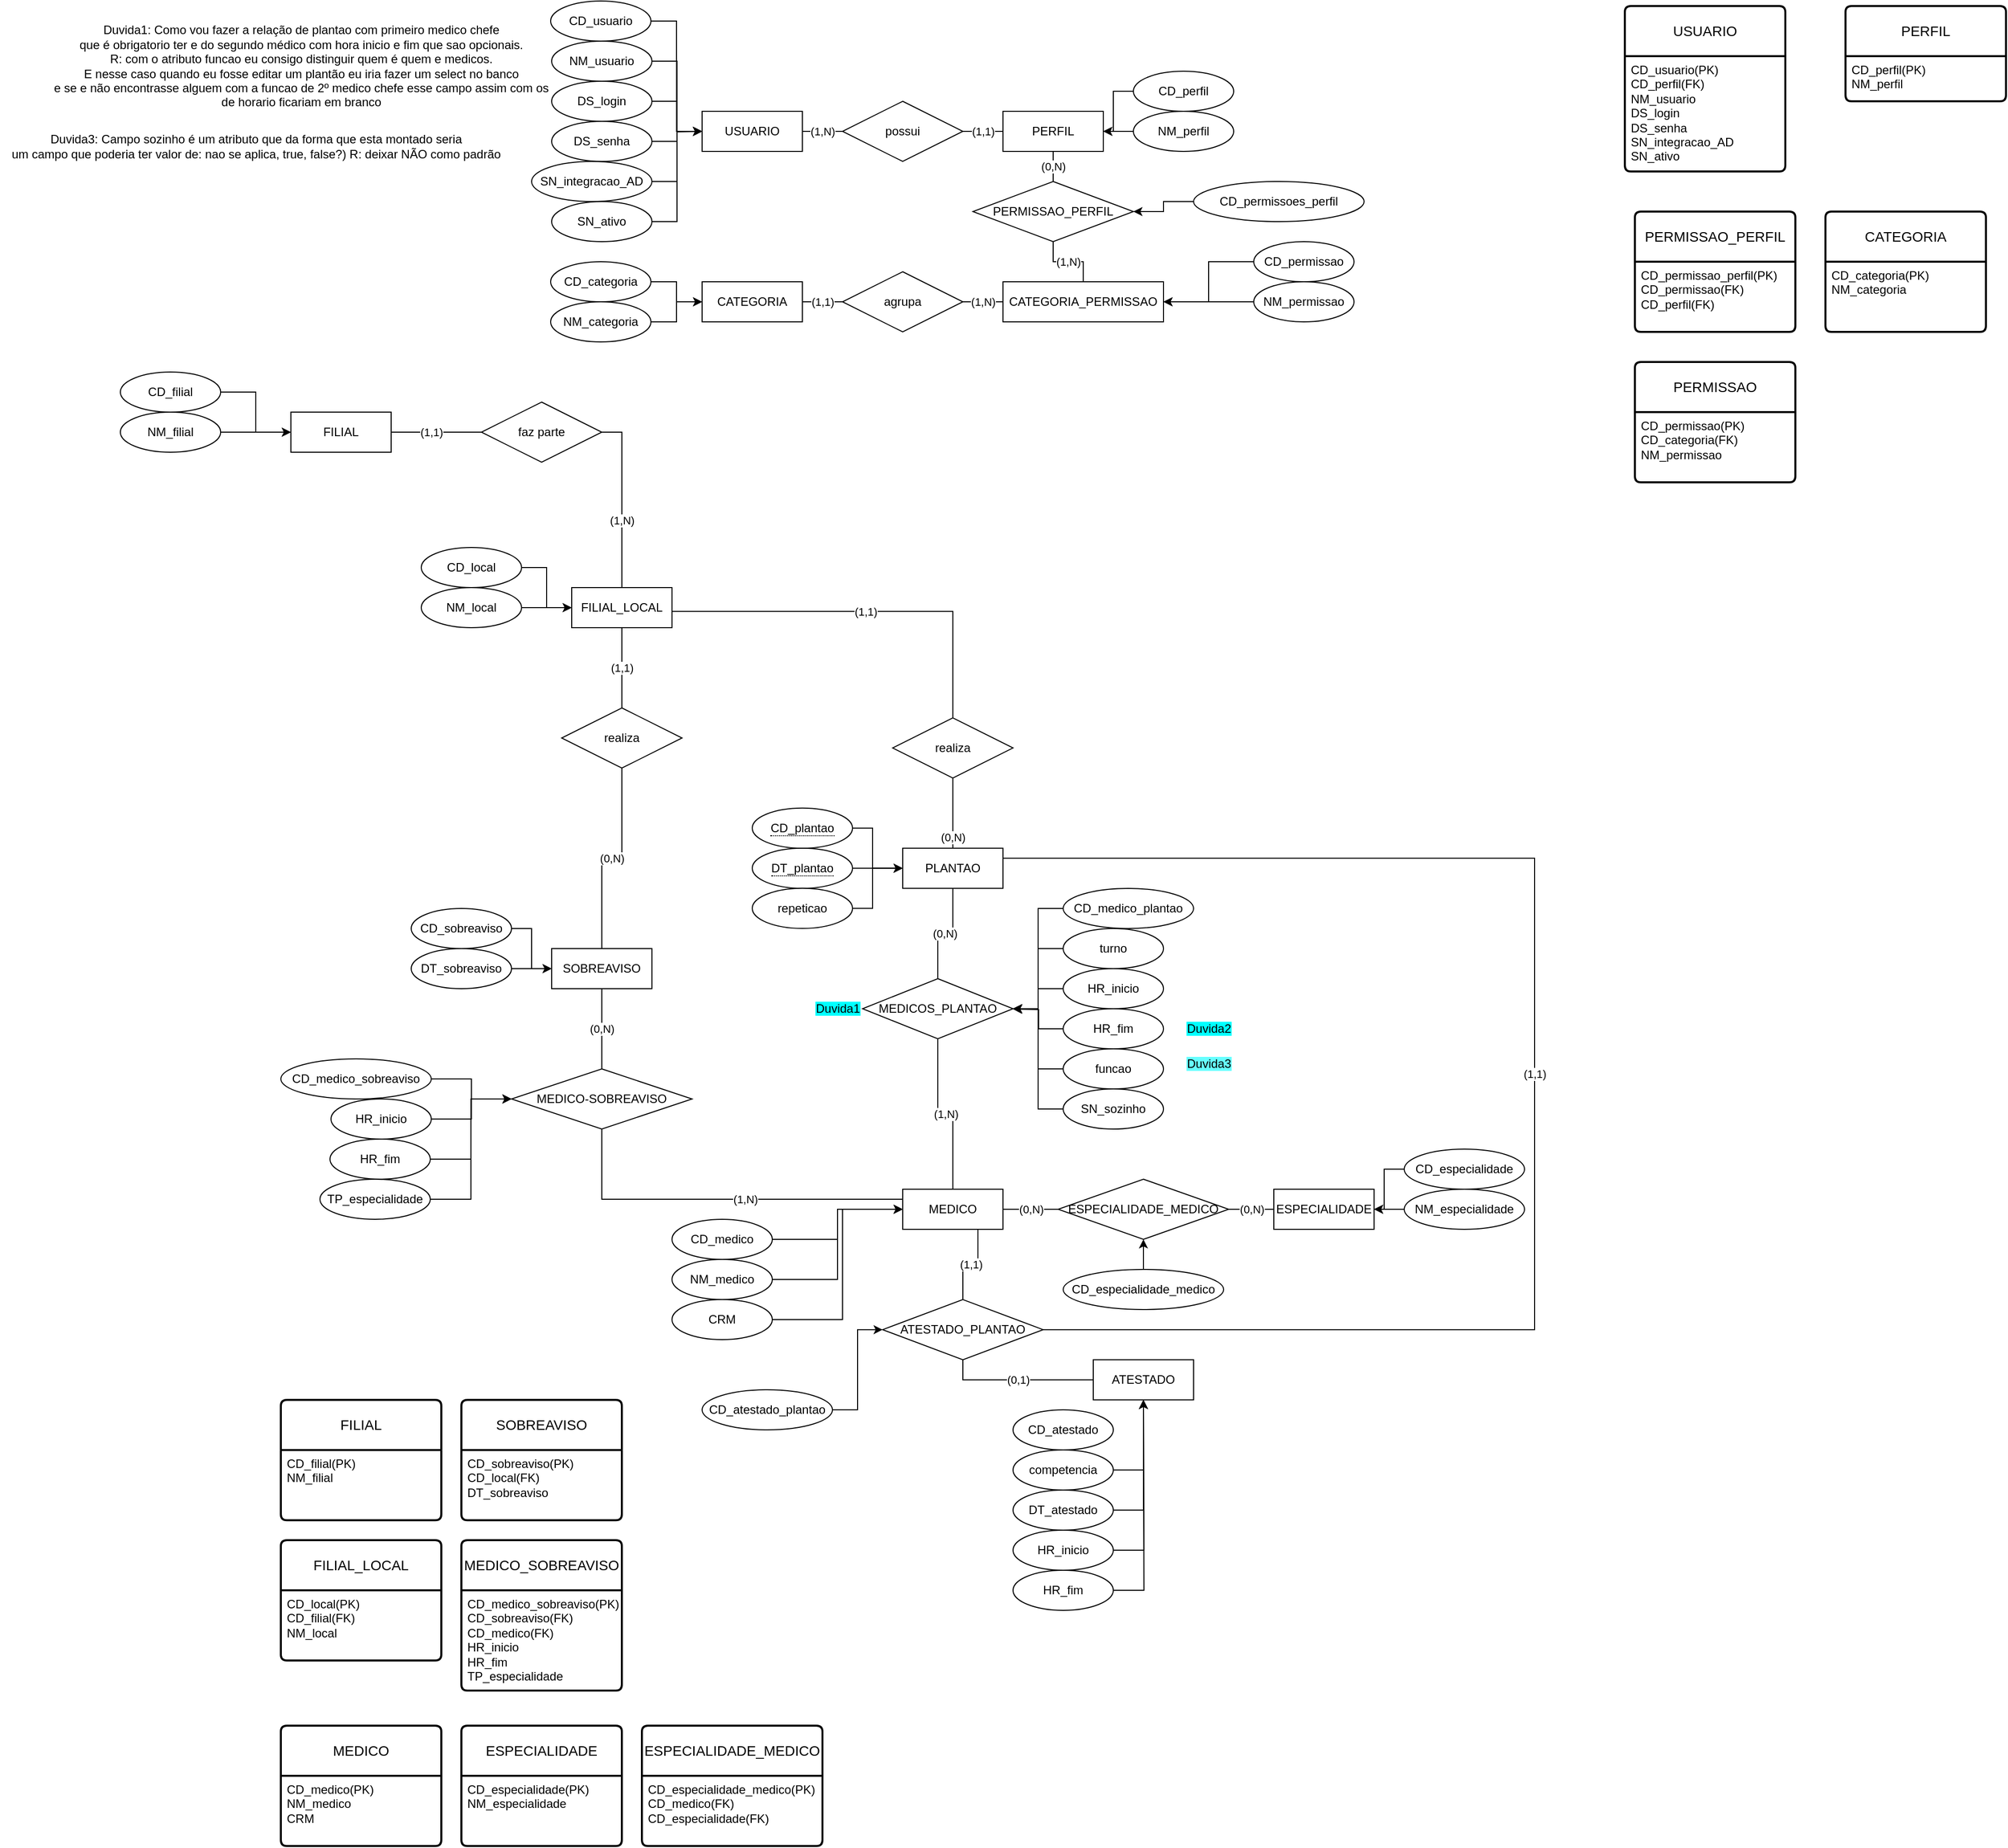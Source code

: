 <mxfile version="21.0.2" type="github">
  <diagram name="Página-1" id="34c1tFqvSpJC6opD18yf">
    <mxGraphModel dx="2261" dy="707" grid="1" gridSize="10" guides="1" tooltips="1" connect="1" arrows="1" fold="1" page="1" pageScale="1" pageWidth="827" pageHeight="1169" math="0" shadow="0">
      <root>
        <mxCell id="0" />
        <mxCell id="1" parent="0" />
        <mxCell id="nKR082mUFp1Buz5sR-zI-10" value="(1,N)" style="edgeStyle=orthogonalEdgeStyle;rounded=0;orthogonalLoop=1;jettySize=auto;html=1;exitX=1;exitY=0.5;exitDx=0;exitDy=0;endArrow=none;endFill=0;" edge="1" parent="1" source="nKR082mUFp1Buz5sR-zI-3" target="nKR082mUFp1Buz5sR-zI-8">
          <mxGeometry relative="1" as="geometry">
            <mxPoint as="offset" />
          </mxGeometry>
        </mxCell>
        <mxCell id="nKR082mUFp1Buz5sR-zI-3" value="USUARIO" style="whiteSpace=wrap;html=1;align=center;" vertex="1" parent="1">
          <mxGeometry x="-110" y="120" width="100" height="40" as="geometry" />
        </mxCell>
        <mxCell id="nKR082mUFp1Buz5sR-zI-46" style="edgeStyle=orthogonalEdgeStyle;rounded=0;orthogonalLoop=1;jettySize=auto;html=1;exitX=1;exitY=0.5;exitDx=0;exitDy=0;entryX=0;entryY=0.5;entryDx=0;entryDy=0;" edge="1" parent="1" source="nKR082mUFp1Buz5sR-zI-4" target="nKR082mUFp1Buz5sR-zI-3">
          <mxGeometry relative="1" as="geometry" />
        </mxCell>
        <mxCell id="nKR082mUFp1Buz5sR-zI-4" value="NM_usuario" style="ellipse;whiteSpace=wrap;html=1;align=center;" vertex="1" parent="1">
          <mxGeometry x="-260" y="50" width="100" height="40" as="geometry" />
        </mxCell>
        <mxCell id="nKR082mUFp1Buz5sR-zI-45" style="edgeStyle=orthogonalEdgeStyle;rounded=0;orthogonalLoop=1;jettySize=auto;html=1;exitX=1;exitY=0.5;exitDx=0;exitDy=0;entryX=0;entryY=0.5;entryDx=0;entryDy=0;" edge="1" parent="1" source="nKR082mUFp1Buz5sR-zI-5" target="nKR082mUFp1Buz5sR-zI-3">
          <mxGeometry relative="1" as="geometry" />
        </mxCell>
        <mxCell id="nKR082mUFp1Buz5sR-zI-5" value="DS_login" style="ellipse;whiteSpace=wrap;html=1;align=center;" vertex="1" parent="1">
          <mxGeometry x="-260" y="90" width="100" height="40" as="geometry" />
        </mxCell>
        <mxCell id="nKR082mUFp1Buz5sR-zI-44" style="edgeStyle=orthogonalEdgeStyle;rounded=0;orthogonalLoop=1;jettySize=auto;html=1;exitX=1;exitY=0.5;exitDx=0;exitDy=0;" edge="1" parent="1" source="nKR082mUFp1Buz5sR-zI-6">
          <mxGeometry relative="1" as="geometry">
            <mxPoint x="-110" y="140" as="targetPoint" />
          </mxGeometry>
        </mxCell>
        <mxCell id="nKR082mUFp1Buz5sR-zI-6" value="DS_senha" style="ellipse;whiteSpace=wrap;html=1;align=center;" vertex="1" parent="1">
          <mxGeometry x="-260" y="130" width="100" height="40" as="geometry" />
        </mxCell>
        <mxCell id="nKR082mUFp1Buz5sR-zI-11" value="(1,1)" style="edgeStyle=orthogonalEdgeStyle;rounded=0;orthogonalLoop=1;jettySize=auto;html=1;exitX=1;exitY=0.5;exitDx=0;exitDy=0;entryX=0;entryY=0.5;entryDx=0;entryDy=0;endArrow=none;endFill=0;" edge="1" parent="1" source="nKR082mUFp1Buz5sR-zI-8" target="nKR082mUFp1Buz5sR-zI-9">
          <mxGeometry relative="1" as="geometry" />
        </mxCell>
        <mxCell id="nKR082mUFp1Buz5sR-zI-8" value="possui" style="shape=rhombus;perimeter=rhombusPerimeter;whiteSpace=wrap;html=1;align=center;" vertex="1" parent="1">
          <mxGeometry x="30" y="110" width="120" height="60" as="geometry" />
        </mxCell>
        <mxCell id="nKR082mUFp1Buz5sR-zI-17" value="(0,N)" style="edgeStyle=orthogonalEdgeStyle;rounded=0;orthogonalLoop=1;jettySize=auto;html=1;exitX=0.5;exitY=1;exitDx=0;exitDy=0;endArrow=none;endFill=0;" edge="1" parent="1" source="nKR082mUFp1Buz5sR-zI-9" target="nKR082mUFp1Buz5sR-zI-14">
          <mxGeometry relative="1" as="geometry" />
        </mxCell>
        <mxCell id="nKR082mUFp1Buz5sR-zI-9" value="PERFIL" style="whiteSpace=wrap;html=1;align=center;" vertex="1" parent="1">
          <mxGeometry x="190" y="120" width="100" height="40" as="geometry" />
        </mxCell>
        <mxCell id="nKR082mUFp1Buz5sR-zI-27" value="(1,1)" style="edgeStyle=orthogonalEdgeStyle;rounded=0;orthogonalLoop=1;jettySize=auto;html=1;exitX=1;exitY=0.5;exitDx=0;exitDy=0;entryX=0;entryY=0.5;entryDx=0;entryDy=0;endArrow=none;endFill=0;" edge="1" parent="1" source="nKR082mUFp1Buz5sR-zI-12" target="nKR082mUFp1Buz5sR-zI-15">
          <mxGeometry relative="1" as="geometry" />
        </mxCell>
        <mxCell id="nKR082mUFp1Buz5sR-zI-12" value="CATEGORIA" style="whiteSpace=wrap;html=1;align=center;" vertex="1" parent="1">
          <mxGeometry x="-110" y="290" width="100" height="40" as="geometry" />
        </mxCell>
        <mxCell id="nKR082mUFp1Buz5sR-zI-13" value="CATEGORIA_PERMISSAO" style="whiteSpace=wrap;html=1;align=center;" vertex="1" parent="1">
          <mxGeometry x="190" y="290" width="160" height="40" as="geometry" />
        </mxCell>
        <mxCell id="nKR082mUFp1Buz5sR-zI-24" value="(1,N)" style="edgeStyle=orthogonalEdgeStyle;rounded=0;orthogonalLoop=1;jettySize=auto;html=1;exitX=0.5;exitY=1;exitDx=0;exitDy=0;endArrow=none;endFill=0;" edge="1" parent="1" source="nKR082mUFp1Buz5sR-zI-14" target="nKR082mUFp1Buz5sR-zI-13">
          <mxGeometry relative="1" as="geometry" />
        </mxCell>
        <mxCell id="nKR082mUFp1Buz5sR-zI-14" value="PERMISSAO_PERFIL" style="shape=rhombus;perimeter=rhombusPerimeter;whiteSpace=wrap;html=1;align=center;" vertex="1" parent="1">
          <mxGeometry x="160" y="190" width="160" height="60" as="geometry" />
        </mxCell>
        <mxCell id="nKR082mUFp1Buz5sR-zI-26" value="(1,N)" style="edgeStyle=orthogonalEdgeStyle;rounded=0;orthogonalLoop=1;jettySize=auto;html=1;exitX=1;exitY=0.5;exitDx=0;exitDy=0;endArrow=none;endFill=0;" edge="1" parent="1" source="nKR082mUFp1Buz5sR-zI-15" target="nKR082mUFp1Buz5sR-zI-13">
          <mxGeometry relative="1" as="geometry">
            <mxPoint as="offset" />
          </mxGeometry>
        </mxCell>
        <mxCell id="nKR082mUFp1Buz5sR-zI-15" value="agrupa" style="shape=rhombus;perimeter=rhombusPerimeter;whiteSpace=wrap;html=1;align=center;" vertex="1" parent="1">
          <mxGeometry x="30" y="280" width="120" height="60" as="geometry" />
        </mxCell>
        <mxCell id="nKR082mUFp1Buz5sR-zI-47" style="edgeStyle=orthogonalEdgeStyle;rounded=0;orthogonalLoop=1;jettySize=auto;html=1;exitX=0;exitY=0.5;exitDx=0;exitDy=0;entryX=1;entryY=0.5;entryDx=0;entryDy=0;" edge="1" parent="1" source="nKR082mUFp1Buz5sR-zI-21" target="nKR082mUFp1Buz5sR-zI-9">
          <mxGeometry relative="1" as="geometry" />
        </mxCell>
        <mxCell id="nKR082mUFp1Buz5sR-zI-21" value="NM_perfil" style="ellipse;whiteSpace=wrap;html=1;align=center;" vertex="1" parent="1">
          <mxGeometry x="320" y="120" width="100" height="40" as="geometry" />
        </mxCell>
        <mxCell id="nKR082mUFp1Buz5sR-zI-52" style="edgeStyle=orthogonalEdgeStyle;rounded=0;orthogonalLoop=1;jettySize=auto;html=1;exitX=0;exitY=0.5;exitDx=0;exitDy=0;entryX=1;entryY=0.5;entryDx=0;entryDy=0;" edge="1" parent="1" source="nKR082mUFp1Buz5sR-zI-22" target="nKR082mUFp1Buz5sR-zI-13">
          <mxGeometry relative="1" as="geometry" />
        </mxCell>
        <mxCell id="nKR082mUFp1Buz5sR-zI-22" value="NM_permissao" style="ellipse;whiteSpace=wrap;html=1;align=center;" vertex="1" parent="1">
          <mxGeometry x="440" y="290" width="100" height="40" as="geometry" />
        </mxCell>
        <mxCell id="nKR082mUFp1Buz5sR-zI-54" style="edgeStyle=orthogonalEdgeStyle;rounded=0;orthogonalLoop=1;jettySize=auto;html=1;exitX=1;exitY=0.5;exitDx=0;exitDy=0;entryX=0;entryY=0.5;entryDx=0;entryDy=0;" edge="1" parent="1" source="nKR082mUFp1Buz5sR-zI-28" target="nKR082mUFp1Buz5sR-zI-12">
          <mxGeometry relative="1" as="geometry" />
        </mxCell>
        <mxCell id="nKR082mUFp1Buz5sR-zI-28" value="NM_categoria" style="ellipse;whiteSpace=wrap;html=1;align=center;" vertex="1" parent="1">
          <mxGeometry x="-261" y="310" width="100" height="40" as="geometry" />
        </mxCell>
        <mxCell id="nKR082mUFp1Buz5sR-zI-43" style="edgeStyle=orthogonalEdgeStyle;rounded=0;orthogonalLoop=1;jettySize=auto;html=1;exitX=1;exitY=0.5;exitDx=0;exitDy=0;entryX=0;entryY=0.5;entryDx=0;entryDy=0;" edge="1" parent="1" source="nKR082mUFp1Buz5sR-zI-29" target="nKR082mUFp1Buz5sR-zI-3">
          <mxGeometry relative="1" as="geometry" />
        </mxCell>
        <mxCell id="nKR082mUFp1Buz5sR-zI-29" value="SN_integracao_AD" style="ellipse;whiteSpace=wrap;html=1;align=center;" vertex="1" parent="1">
          <mxGeometry x="-280" y="170" width="120" height="40" as="geometry" />
        </mxCell>
        <mxCell id="nKR082mUFp1Buz5sR-zI-35" value="(1,N)" style="edgeStyle=orthogonalEdgeStyle;rounded=0;orthogonalLoop=1;jettySize=auto;html=1;exitX=0.5;exitY=1;exitDx=0;exitDy=0;entryX=1;entryY=0.5;entryDx=0;entryDy=0;endArrow=none;endFill=0;" edge="1" parent="1" source="nKR082mUFp1Buz5sR-zI-30" target="nKR082mUFp1Buz5sR-zI-32">
          <mxGeometry relative="1" as="geometry">
            <Array as="points">
              <mxPoint x="-190" y="440" />
            </Array>
          </mxGeometry>
        </mxCell>
        <mxCell id="nKR082mUFp1Buz5sR-zI-120" value="(1,1)" style="edgeStyle=orthogonalEdgeStyle;rounded=0;orthogonalLoop=1;jettySize=auto;html=1;exitX=0.5;exitY=1;exitDx=0;exitDy=0;entryX=0.5;entryY=0;entryDx=0;entryDy=0;endArrow=none;endFill=0;" edge="1" parent="1" source="nKR082mUFp1Buz5sR-zI-30" target="nKR082mUFp1Buz5sR-zI-119">
          <mxGeometry relative="1" as="geometry" />
        </mxCell>
        <mxCell id="nKR082mUFp1Buz5sR-zI-30" value="FILIAL_LOCAL" style="whiteSpace=wrap;html=1;align=center;" vertex="1" parent="1">
          <mxGeometry x="-240" y="595" width="100" height="40" as="geometry" />
        </mxCell>
        <mxCell id="nKR082mUFp1Buz5sR-zI-53" style="edgeStyle=orthogonalEdgeStyle;rounded=0;orthogonalLoop=1;jettySize=auto;html=1;exitX=1;exitY=0.5;exitDx=0;exitDy=0;" edge="1" parent="1" source="nKR082mUFp1Buz5sR-zI-31" target="nKR082mUFp1Buz5sR-zI-30">
          <mxGeometry relative="1" as="geometry" />
        </mxCell>
        <mxCell id="nKR082mUFp1Buz5sR-zI-31" value="NM_local" style="ellipse;whiteSpace=wrap;html=1;align=center;" vertex="1" parent="1">
          <mxGeometry x="-390" y="595" width="100" height="40" as="geometry" />
        </mxCell>
        <mxCell id="nKR082mUFp1Buz5sR-zI-36" value="(1,1)" style="edgeStyle=orthogonalEdgeStyle;rounded=0;orthogonalLoop=1;jettySize=auto;html=1;exitX=0;exitY=0.5;exitDx=0;exitDy=0;entryX=1;entryY=0.75;entryDx=0;entryDy=0;endArrow=none;endFill=0;" edge="1" parent="1" source="nKR082mUFp1Buz5sR-zI-32" target="nKR082mUFp1Buz5sR-zI-33">
          <mxGeometry relative="1" as="geometry">
            <Array as="points">
              <mxPoint x="-420" y="440" />
            </Array>
          </mxGeometry>
        </mxCell>
        <mxCell id="nKR082mUFp1Buz5sR-zI-32" value="faz parte" style="shape=rhombus;perimeter=rhombusPerimeter;whiteSpace=wrap;html=1;align=center;" vertex="1" parent="1">
          <mxGeometry x="-330" y="410" width="120" height="60" as="geometry" />
        </mxCell>
        <mxCell id="nKR082mUFp1Buz5sR-zI-33" value="FILIAL" style="whiteSpace=wrap;html=1;align=center;" vertex="1" parent="1">
          <mxGeometry x="-520" y="420" width="100" height="40" as="geometry" />
        </mxCell>
        <mxCell id="nKR082mUFp1Buz5sR-zI-51" style="edgeStyle=orthogonalEdgeStyle;rounded=0;orthogonalLoop=1;jettySize=auto;html=1;exitX=1;exitY=0.5;exitDx=0;exitDy=0;" edge="1" parent="1" source="nKR082mUFp1Buz5sR-zI-34">
          <mxGeometry relative="1" as="geometry">
            <mxPoint x="-520" y="440" as="targetPoint" />
            <Array as="points" />
          </mxGeometry>
        </mxCell>
        <mxCell id="nKR082mUFp1Buz5sR-zI-34" value="NM_filial" style="ellipse;whiteSpace=wrap;html=1;align=center;" vertex="1" parent="1">
          <mxGeometry x="-690" y="420" width="100" height="40" as="geometry" />
        </mxCell>
        <mxCell id="nKR082mUFp1Buz5sR-zI-60" value="(0,N)" style="edgeStyle=orthogonalEdgeStyle;rounded=0;orthogonalLoop=1;jettySize=auto;html=1;exitX=1;exitY=0.5;exitDx=0;exitDy=0;entryX=0;entryY=0.5;entryDx=0;entryDy=0;endArrow=none;endFill=0;" edge="1" parent="1" source="nKR082mUFp1Buz5sR-zI-55" target="nKR082mUFp1Buz5sR-zI-58">
          <mxGeometry relative="1" as="geometry" />
        </mxCell>
        <mxCell id="nKR082mUFp1Buz5sR-zI-98" value="(1,N)" style="edgeStyle=orthogonalEdgeStyle;rounded=0;orthogonalLoop=1;jettySize=auto;html=1;exitX=0.5;exitY=0;exitDx=0;exitDy=0;entryX=0.5;entryY=1;entryDx=0;entryDy=0;endArrow=none;endFill=0;" edge="1" parent="1" source="nKR082mUFp1Buz5sR-zI-55" target="nKR082mUFp1Buz5sR-zI-96">
          <mxGeometry relative="1" as="geometry" />
        </mxCell>
        <mxCell id="nKR082mUFp1Buz5sR-zI-129" value="(1,N)" style="edgeStyle=orthogonalEdgeStyle;rounded=0;orthogonalLoop=1;jettySize=auto;html=1;exitX=0.25;exitY=1;exitDx=0;exitDy=0;entryX=0.5;entryY=1;entryDx=0;entryDy=0;endArrow=none;endFill=0;" edge="1" parent="1" source="nKR082mUFp1Buz5sR-zI-55" target="nKR082mUFp1Buz5sR-zI-128">
          <mxGeometry relative="1" as="geometry">
            <Array as="points">
              <mxPoint x="115" y="1205" />
              <mxPoint x="-210" y="1205" />
            </Array>
          </mxGeometry>
        </mxCell>
        <mxCell id="nKR082mUFp1Buz5sR-zI-156" value="(1,1)" style="edgeStyle=orthogonalEdgeStyle;rounded=0;orthogonalLoop=1;jettySize=auto;html=1;entryX=0.5;entryY=0;entryDx=0;entryDy=0;exitX=0.75;exitY=1;exitDx=0;exitDy=0;endArrow=none;endFill=0;" edge="1" parent="1" source="nKR082mUFp1Buz5sR-zI-55" target="nKR082mUFp1Buz5sR-zI-155">
          <mxGeometry relative="1" as="geometry">
            <mxPoint x="180" y="1235.09" as="sourcePoint" />
          </mxGeometry>
        </mxCell>
        <mxCell id="nKR082mUFp1Buz5sR-zI-55" value="MEDICO" style="whiteSpace=wrap;html=1;align=center;" vertex="1" parent="1">
          <mxGeometry x="90" y="1195" width="100" height="40" as="geometry" />
        </mxCell>
        <mxCell id="nKR082mUFp1Buz5sR-zI-62" style="edgeStyle=orthogonalEdgeStyle;rounded=0;orthogonalLoop=1;jettySize=auto;html=1;exitX=1;exitY=0.5;exitDx=0;exitDy=0;entryX=0;entryY=0.5;entryDx=0;entryDy=0;" edge="1" parent="1" source="nKR082mUFp1Buz5sR-zI-56" target="nKR082mUFp1Buz5sR-zI-55">
          <mxGeometry relative="1" as="geometry" />
        </mxCell>
        <mxCell id="nKR082mUFp1Buz5sR-zI-56" value="NM_medico" style="ellipse;whiteSpace=wrap;html=1;align=center;" vertex="1" parent="1">
          <mxGeometry x="-140" y="1265" width="100" height="40" as="geometry" />
        </mxCell>
        <mxCell id="nKR082mUFp1Buz5sR-zI-63" style="edgeStyle=orthogonalEdgeStyle;rounded=0;orthogonalLoop=1;jettySize=auto;html=1;exitX=1;exitY=0.5;exitDx=0;exitDy=0;entryX=0;entryY=0.5;entryDx=0;entryDy=0;" edge="1" parent="1" source="nKR082mUFp1Buz5sR-zI-57" target="nKR082mUFp1Buz5sR-zI-55">
          <mxGeometry relative="1" as="geometry">
            <mxPoint x="70" y="1295" as="targetPoint" />
            <Array as="points">
              <mxPoint x="30" y="1325" />
              <mxPoint x="30" y="1215" />
            </Array>
          </mxGeometry>
        </mxCell>
        <mxCell id="nKR082mUFp1Buz5sR-zI-57" value="CRM" style="ellipse;whiteSpace=wrap;html=1;align=center;" vertex="1" parent="1">
          <mxGeometry x="-140" y="1305" width="100" height="40" as="geometry" />
        </mxCell>
        <mxCell id="nKR082mUFp1Buz5sR-zI-58" value="ESPECIALIDADE_MEDICO" style="shape=rhombus;perimeter=rhombusPerimeter;whiteSpace=wrap;html=1;align=center;" vertex="1" parent="1">
          <mxGeometry x="245" y="1185" width="170" height="60" as="geometry" />
        </mxCell>
        <mxCell id="nKR082mUFp1Buz5sR-zI-61" value="(0,N)" style="edgeStyle=orthogonalEdgeStyle;rounded=0;orthogonalLoop=1;jettySize=auto;html=1;exitX=0;exitY=0.5;exitDx=0;exitDy=0;entryX=1;entryY=0.5;entryDx=0;entryDy=0;endArrow=none;endFill=0;" edge="1" parent="1" source="nKR082mUFp1Buz5sR-zI-59" target="nKR082mUFp1Buz5sR-zI-58">
          <mxGeometry relative="1" as="geometry" />
        </mxCell>
        <mxCell id="nKR082mUFp1Buz5sR-zI-59" value="ESPECIALIDADE" style="whiteSpace=wrap;html=1;align=center;" vertex="1" parent="1">
          <mxGeometry x="460" y="1195" width="100" height="40" as="geometry" />
        </mxCell>
        <mxCell id="nKR082mUFp1Buz5sR-zI-65" style="edgeStyle=orthogonalEdgeStyle;rounded=0;orthogonalLoop=1;jettySize=auto;html=1;exitX=0;exitY=0.5;exitDx=0;exitDy=0;entryX=1;entryY=0.5;entryDx=0;entryDy=0;" edge="1" parent="1" source="nKR082mUFp1Buz5sR-zI-64" target="nKR082mUFp1Buz5sR-zI-59">
          <mxGeometry relative="1" as="geometry" />
        </mxCell>
        <mxCell id="nKR082mUFp1Buz5sR-zI-64" value="NM_especialidade" style="ellipse;whiteSpace=wrap;html=1;align=center;" vertex="1" parent="1">
          <mxGeometry x="590" y="1195" width="120" height="40" as="geometry" />
        </mxCell>
        <mxCell id="nKR082mUFp1Buz5sR-zI-75" value="PLANTAO" style="whiteSpace=wrap;html=1;align=center;" vertex="1" parent="1">
          <mxGeometry x="90" y="854.91" width="100" height="40" as="geometry" />
        </mxCell>
        <mxCell id="nKR082mUFp1Buz5sR-zI-76" style="edgeStyle=orthogonalEdgeStyle;rounded=0;orthogonalLoop=1;jettySize=auto;html=1;exitX=1;exitY=0.5;exitDx=0;exitDy=0;entryX=0;entryY=0.5;entryDx=0;entryDy=0;" edge="1" source="nKR082mUFp1Buz5sR-zI-77" target="nKR082mUFp1Buz5sR-zI-75" parent="1">
          <mxGeometry relative="1" as="geometry" />
        </mxCell>
        <mxCell id="nKR082mUFp1Buz5sR-zI-77" value="&lt;span style=&quot;border-bottom: 1px dotted&quot;&gt;DT_plantao&lt;/span&gt;" style="ellipse;whiteSpace=wrap;html=1;align=center;" vertex="1" parent="1">
          <mxGeometry x="-60" y="854.91" width="100" height="40" as="geometry" />
        </mxCell>
        <mxCell id="nKR082mUFp1Buz5sR-zI-78" style="edgeStyle=orthogonalEdgeStyle;rounded=0;orthogonalLoop=1;jettySize=auto;html=1;exitX=1;exitY=0.5;exitDx=0;exitDy=0;" edge="1" source="nKR082mUFp1Buz5sR-zI-79" parent="1">
          <mxGeometry relative="1" as="geometry">
            <mxPoint x="90" y="874.91" as="targetPoint" />
            <Array as="points">
              <mxPoint x="60" y="915" />
              <mxPoint x="60" y="875" />
            </Array>
          </mxGeometry>
        </mxCell>
        <mxCell id="nKR082mUFp1Buz5sR-zI-79" value="repeticao" style="ellipse;whiteSpace=wrap;html=1;align=center;" vertex="1" parent="1">
          <mxGeometry x="-60" y="894.91" width="100" height="40" as="geometry" />
        </mxCell>
        <mxCell id="nKR082mUFp1Buz5sR-zI-85" value="(1,1)" style="edgeStyle=orthogonalEdgeStyle;rounded=0;orthogonalLoop=1;jettySize=auto;html=1;exitX=0.5;exitY=0;exitDx=0;exitDy=0;entryX=0.999;entryY=0.593;entryDx=0;entryDy=0;endArrow=none;endFill=0;entryPerimeter=0;" edge="1" parent="1" source="nKR082mUFp1Buz5sR-zI-83" target="nKR082mUFp1Buz5sR-zI-30">
          <mxGeometry relative="1" as="geometry">
            <Array as="points">
              <mxPoint x="140" y="619" />
            </Array>
          </mxGeometry>
        </mxCell>
        <mxCell id="nKR082mUFp1Buz5sR-zI-87" value="(0,N)" style="edgeStyle=orthogonalEdgeStyle;rounded=0;orthogonalLoop=1;jettySize=auto;html=1;endArrow=none;endFill=0;exitX=0.5;exitY=1;exitDx=0;exitDy=0;" edge="1" parent="1" source="nKR082mUFp1Buz5sR-zI-83" target="nKR082mUFp1Buz5sR-zI-75">
          <mxGeometry x="0.704" relative="1" as="geometry">
            <mxPoint x="140" y="785" as="sourcePoint" />
            <Array as="points">
              <mxPoint x="140" y="795" />
              <mxPoint x="140" y="795" />
            </Array>
            <mxPoint as="offset" />
          </mxGeometry>
        </mxCell>
        <mxCell id="nKR082mUFp1Buz5sR-zI-83" value="realiza" style="shape=rhombus;perimeter=rhombusPerimeter;whiteSpace=wrap;html=1;align=center;" vertex="1" parent="1">
          <mxGeometry x="80" y="724.91" width="120" height="60" as="geometry" />
        </mxCell>
        <mxCell id="nKR082mUFp1Buz5sR-zI-97" value="(0,N)" style="edgeStyle=orthogonalEdgeStyle;rounded=0;orthogonalLoop=1;jettySize=auto;html=1;exitX=0.5;exitY=0;exitDx=0;exitDy=0;entryX=0.5;entryY=1;entryDx=0;entryDy=0;endArrow=none;endFill=0;" edge="1" parent="1" source="nKR082mUFp1Buz5sR-zI-96" target="nKR082mUFp1Buz5sR-zI-75">
          <mxGeometry relative="1" as="geometry">
            <mxPoint x="140" y="955.0" as="targetPoint" />
            <Array as="points" />
          </mxGeometry>
        </mxCell>
        <mxCell id="nKR082mUFp1Buz5sR-zI-96" value="MEDICOS_PLANTAO" style="shape=rhombus;perimeter=rhombusPerimeter;whiteSpace=wrap;html=1;align=center;" vertex="1" parent="1">
          <mxGeometry x="50" y="985" width="150" height="60" as="geometry" />
        </mxCell>
        <mxCell id="nKR082mUFp1Buz5sR-zI-99" value="&lt;span style=&quot;background-color: rgb(0, 255, 255);&quot;&gt;Duvida1&lt;/span&gt;" style="text;html=1;align=center;verticalAlign=middle;resizable=0;points=[];autosize=1;strokeColor=none;fillColor=none;" vertex="1" parent="1">
          <mxGeometry x="-10" y="1000" width="70" height="30" as="geometry" />
        </mxCell>
        <mxCell id="nKR082mUFp1Buz5sR-zI-100" value="Duvida1: Como vou fazer a relação de plantao com primeiro medico chefe&lt;br&gt;que é obrigatorio ter e do segundo médico com hora inicio e fim que sao opcionais. &lt;br&gt;R: com o atributo funcao eu consigo distinguir quem é quem e medicos. &lt;br&gt;E nesse caso quando eu fosse editar um plantão eu iria fazer um select no banco &lt;br&gt;e se e não encontrasse alguem com a funcao de 2º medico chefe esse campo assim com os&lt;br&gt;de horario ficariam em branco" style="text;html=1;align=center;verticalAlign=middle;resizable=0;points=[];autosize=1;strokeColor=none;fillColor=none;" vertex="1" parent="1">
          <mxGeometry x="-770" y="25" width="520" height="100" as="geometry" />
        </mxCell>
        <mxCell id="nKR082mUFp1Buz5sR-zI-107" style="edgeStyle=orthogonalEdgeStyle;rounded=0;orthogonalLoop=1;jettySize=auto;html=1;exitX=0;exitY=0.5;exitDx=0;exitDy=0;" edge="1" parent="1" source="nKR082mUFp1Buz5sR-zI-101" target="nKR082mUFp1Buz5sR-zI-96">
          <mxGeometry relative="1" as="geometry" />
        </mxCell>
        <mxCell id="nKR082mUFp1Buz5sR-zI-101" value="HR_inicio" style="ellipse;whiteSpace=wrap;html=1;align=center;" vertex="1" parent="1">
          <mxGeometry x="250" y="975" width="100" height="40" as="geometry" />
        </mxCell>
        <mxCell id="nKR082mUFp1Buz5sR-zI-109" style="edgeStyle=orthogonalEdgeStyle;rounded=0;orthogonalLoop=1;jettySize=auto;html=1;exitX=0;exitY=0.5;exitDx=0;exitDy=0;" edge="1" parent="1" source="nKR082mUFp1Buz5sR-zI-102">
          <mxGeometry relative="1" as="geometry">
            <mxPoint x="200" y="1015.4" as="targetPoint" />
          </mxGeometry>
        </mxCell>
        <mxCell id="nKR082mUFp1Buz5sR-zI-102" value="HR_fim" style="ellipse;whiteSpace=wrap;html=1;align=center;" vertex="1" parent="1">
          <mxGeometry x="250" y="1015" width="100" height="40" as="geometry" />
        </mxCell>
        <mxCell id="nKR082mUFp1Buz5sR-zI-110" style="edgeStyle=orthogonalEdgeStyle;rounded=0;orthogonalLoop=1;jettySize=auto;html=1;exitX=0;exitY=0.5;exitDx=0;exitDy=0;entryX=1;entryY=0.5;entryDx=0;entryDy=0;" edge="1" parent="1" source="nKR082mUFp1Buz5sR-zI-103" target="nKR082mUFp1Buz5sR-zI-96">
          <mxGeometry relative="1" as="geometry" />
        </mxCell>
        <mxCell id="nKR082mUFp1Buz5sR-zI-103" value="funcao" style="ellipse;whiteSpace=wrap;html=1;align=center;" vertex="1" parent="1">
          <mxGeometry x="250" y="1055" width="100" height="40" as="geometry" />
        </mxCell>
        <mxCell id="nKR082mUFp1Buz5sR-zI-111" value="&lt;span style=&quot;background-color: rgb(0, 255, 255);&quot;&gt;Duvida2&lt;/span&gt;" style="text;html=1;align=center;verticalAlign=middle;resizable=0;points=[];autosize=1;strokeColor=none;fillColor=none;" vertex="1" parent="1">
          <mxGeometry x="360" y="1020" width="70" height="30" as="geometry" />
        </mxCell>
        <mxCell id="nKR082mUFp1Buz5sR-zI-114" style="edgeStyle=orthogonalEdgeStyle;rounded=0;orthogonalLoop=1;jettySize=auto;html=1;exitX=0;exitY=0.5;exitDx=0;exitDy=0;entryX=1;entryY=0.5;entryDx=0;entryDy=0;" edge="1" parent="1" source="nKR082mUFp1Buz5sR-zI-113" target="nKR082mUFp1Buz5sR-zI-96">
          <mxGeometry relative="1" as="geometry" />
        </mxCell>
        <mxCell id="nKR082mUFp1Buz5sR-zI-113" value="SN_sozinho" style="ellipse;whiteSpace=wrap;html=1;align=center;" vertex="1" parent="1">
          <mxGeometry x="250" y="1095" width="100" height="40" as="geometry" />
        </mxCell>
        <mxCell id="nKR082mUFp1Buz5sR-zI-115" value="&lt;span style=&quot;background-color: rgb(102, 255, 255);&quot;&gt;Duvida3&lt;/span&gt;" style="text;html=1;align=center;verticalAlign=middle;resizable=0;points=[];autosize=1;strokeColor=none;fillColor=none;" vertex="1" parent="1">
          <mxGeometry x="360" y="1055" width="70" height="30" as="geometry" />
        </mxCell>
        <mxCell id="nKR082mUFp1Buz5sR-zI-116" value="Duvida3: Campo sozinho é um atributo que da forma que esta montado seria &lt;br&gt;um campo que poderia ter valor de: nao se aplica, true, false?) R: deixar NÃO como padrão" style="text;html=1;align=center;verticalAlign=middle;resizable=0;points=[];autosize=1;strokeColor=none;fillColor=none;" vertex="1" parent="1">
          <mxGeometry x="-810" y="135" width="510" height="40" as="geometry" />
        </mxCell>
        <mxCell id="nKR082mUFp1Buz5sR-zI-117" value="SOBREAVISO" style="whiteSpace=wrap;html=1;align=center;" vertex="1" parent="1">
          <mxGeometry x="-260" y="955" width="100" height="40" as="geometry" />
        </mxCell>
        <mxCell id="nKR082mUFp1Buz5sR-zI-121" value="(0,N)" style="edgeStyle=orthogonalEdgeStyle;rounded=0;orthogonalLoop=1;jettySize=auto;html=1;exitX=0.5;exitY=1;exitDx=0;exitDy=0;entryX=0.5;entryY=0;entryDx=0;entryDy=0;endArrow=none;endFill=0;" edge="1" parent="1" source="nKR082mUFp1Buz5sR-zI-119" target="nKR082mUFp1Buz5sR-zI-117">
          <mxGeometry relative="1" as="geometry" />
        </mxCell>
        <mxCell id="nKR082mUFp1Buz5sR-zI-119" value="realiza" style="shape=rhombus;perimeter=rhombusPerimeter;whiteSpace=wrap;html=1;align=center;" vertex="1" parent="1">
          <mxGeometry x="-250" y="715" width="120" height="60" as="geometry" />
        </mxCell>
        <mxCell id="nKR082mUFp1Buz5sR-zI-123" style="edgeStyle=orthogonalEdgeStyle;rounded=0;orthogonalLoop=1;jettySize=auto;html=1;exitX=1;exitY=0.5;exitDx=0;exitDy=0;" edge="1" parent="1" source="nKR082mUFp1Buz5sR-zI-122" target="nKR082mUFp1Buz5sR-zI-117">
          <mxGeometry relative="1" as="geometry">
            <Array as="points" />
          </mxGeometry>
        </mxCell>
        <mxCell id="nKR082mUFp1Buz5sR-zI-122" value="DT_sobreaviso" style="ellipse;whiteSpace=wrap;html=1;align=center;" vertex="1" parent="1">
          <mxGeometry x="-400" y="955" width="100" height="40" as="geometry" />
        </mxCell>
        <mxCell id="nKR082mUFp1Buz5sR-zI-130" value="(0,N)" style="edgeStyle=orthogonalEdgeStyle;rounded=0;orthogonalLoop=1;jettySize=auto;html=1;exitX=0.5;exitY=0;exitDx=0;exitDy=0;entryX=0.5;entryY=1;entryDx=0;entryDy=0;endArrow=none;endFill=0;" edge="1" parent="1" source="nKR082mUFp1Buz5sR-zI-128" target="nKR082mUFp1Buz5sR-zI-117">
          <mxGeometry relative="1" as="geometry">
            <Array as="points">
              <mxPoint x="-210" y="995" />
            </Array>
          </mxGeometry>
        </mxCell>
        <mxCell id="nKR082mUFp1Buz5sR-zI-128" value="MEDICO-SOBREAVISO" style="shape=rhombus;perimeter=rhombusPerimeter;whiteSpace=wrap;html=1;align=center;" vertex="1" parent="1">
          <mxGeometry x="-300" y="1075" width="180" height="60" as="geometry" />
        </mxCell>
        <mxCell id="nKR082mUFp1Buz5sR-zI-133" style="edgeStyle=orthogonalEdgeStyle;rounded=0;orthogonalLoop=1;jettySize=auto;html=1;exitX=1;exitY=0.5;exitDx=0;exitDy=0;entryX=0;entryY=0.5;entryDx=0;entryDy=0;" edge="1" parent="1" source="nKR082mUFp1Buz5sR-zI-131" target="nKR082mUFp1Buz5sR-zI-128">
          <mxGeometry relative="1" as="geometry" />
        </mxCell>
        <mxCell id="nKR082mUFp1Buz5sR-zI-131" value="HR_inicio" style="ellipse;whiteSpace=wrap;html=1;align=center;" vertex="1" parent="1">
          <mxGeometry x="-480" y="1105" width="100" height="40" as="geometry" />
        </mxCell>
        <mxCell id="nKR082mUFp1Buz5sR-zI-134" style="edgeStyle=orthogonalEdgeStyle;rounded=0;orthogonalLoop=1;jettySize=auto;html=1;exitX=1;exitY=0.5;exitDx=0;exitDy=0;entryX=0;entryY=0.5;entryDx=0;entryDy=0;" edge="1" parent="1" source="nKR082mUFp1Buz5sR-zI-132" target="nKR082mUFp1Buz5sR-zI-128">
          <mxGeometry relative="1" as="geometry">
            <mxPoint x="-260.0" y="1105" as="targetPoint" />
          </mxGeometry>
        </mxCell>
        <mxCell id="nKR082mUFp1Buz5sR-zI-132" value="HR_fim" style="ellipse;whiteSpace=wrap;html=1;align=center;" vertex="1" parent="1">
          <mxGeometry x="-481" y="1145" width="100" height="40" as="geometry" />
        </mxCell>
        <mxCell id="nKR082mUFp1Buz5sR-zI-159" value="(1,1)" style="edgeStyle=orthogonalEdgeStyle;rounded=0;orthogonalLoop=1;jettySize=auto;html=1;exitX=1;exitY=0.5;exitDx=0;exitDy=0;entryX=1;entryY=0.25;entryDx=0;entryDy=0;endArrow=none;endFill=0;" edge="1" parent="1" source="nKR082mUFp1Buz5sR-zI-155" target="nKR082mUFp1Buz5sR-zI-75">
          <mxGeometry relative="1" as="geometry">
            <Array as="points">
              <mxPoint x="720" y="1335" />
              <mxPoint x="720" y="865" />
            </Array>
          </mxGeometry>
        </mxCell>
        <mxCell id="nKR082mUFp1Buz5sR-zI-136" value="ATESTADO" style="whiteSpace=wrap;html=1;align=center;" vertex="1" parent="1">
          <mxGeometry x="280" y="1365.09" width="100" height="40" as="geometry" />
        </mxCell>
        <mxCell id="nKR082mUFp1Buz5sR-zI-143" style="edgeStyle=orthogonalEdgeStyle;rounded=0;orthogonalLoop=1;jettySize=auto;html=1;exitX=1;exitY=0.5;exitDx=0;exitDy=0;entryX=0.5;entryY=1;entryDx=0;entryDy=0;" edge="1" parent="1" source="nKR082mUFp1Buz5sR-zI-137" target="nKR082mUFp1Buz5sR-zI-136">
          <mxGeometry relative="1" as="geometry" />
        </mxCell>
        <mxCell id="nKR082mUFp1Buz5sR-zI-137" value="competencia" style="ellipse;whiteSpace=wrap;html=1;align=center;" vertex="1" parent="1">
          <mxGeometry x="200" y="1455" width="100" height="40" as="geometry" />
        </mxCell>
        <mxCell id="nKR082mUFp1Buz5sR-zI-145" style="edgeStyle=orthogonalEdgeStyle;rounded=0;orthogonalLoop=1;jettySize=auto;html=1;exitX=1;exitY=0.5;exitDx=0;exitDy=0;entryX=0.5;entryY=1;entryDx=0;entryDy=0;" edge="1" parent="1" source="nKR082mUFp1Buz5sR-zI-138" target="nKR082mUFp1Buz5sR-zI-136">
          <mxGeometry relative="1" as="geometry" />
        </mxCell>
        <mxCell id="nKR082mUFp1Buz5sR-zI-138" value="DT_atestado" style="ellipse;whiteSpace=wrap;html=1;align=center;" vertex="1" parent="1">
          <mxGeometry x="200" y="1495" width="100" height="40" as="geometry" />
        </mxCell>
        <mxCell id="nKR082mUFp1Buz5sR-zI-146" style="edgeStyle=orthogonalEdgeStyle;rounded=0;orthogonalLoop=1;jettySize=auto;html=1;exitX=1;exitY=0.5;exitDx=0;exitDy=0;" edge="1" parent="1" source="nKR082mUFp1Buz5sR-zI-139">
          <mxGeometry relative="1" as="geometry">
            <mxPoint x="330" y="1405.09" as="targetPoint" />
          </mxGeometry>
        </mxCell>
        <mxCell id="nKR082mUFp1Buz5sR-zI-139" value="HR_inicio" style="ellipse;whiteSpace=wrap;html=1;align=center;" vertex="1" parent="1">
          <mxGeometry x="200" y="1535" width="100" height="40" as="geometry" />
        </mxCell>
        <mxCell id="nKR082mUFp1Buz5sR-zI-147" style="edgeStyle=orthogonalEdgeStyle;rounded=0;orthogonalLoop=1;jettySize=auto;html=1;exitX=1;exitY=0.5;exitDx=0;exitDy=0;" edge="1" parent="1" source="nKR082mUFp1Buz5sR-zI-140">
          <mxGeometry relative="1" as="geometry">
            <mxPoint x="330" y="1405.09" as="targetPoint" />
          </mxGeometry>
        </mxCell>
        <mxCell id="nKR082mUFp1Buz5sR-zI-140" value="HR_fim" style="ellipse;whiteSpace=wrap;html=1;align=center;" vertex="1" parent="1">
          <mxGeometry x="200" y="1575" width="100" height="40" as="geometry" />
        </mxCell>
        <mxCell id="nKR082mUFp1Buz5sR-zI-157" value="(0,1)" style="edgeStyle=orthogonalEdgeStyle;rounded=0;orthogonalLoop=1;jettySize=auto;html=1;exitX=0.5;exitY=1;exitDx=0;exitDy=0;entryX=0;entryY=0.5;entryDx=0;entryDy=0;endArrow=none;endFill=0;" edge="1" parent="1" source="nKR082mUFp1Buz5sR-zI-155" target="nKR082mUFp1Buz5sR-zI-136">
          <mxGeometry relative="1" as="geometry">
            <mxPoint x="210" y="1365.09" as="sourcePoint" />
          </mxGeometry>
        </mxCell>
        <mxCell id="nKR082mUFp1Buz5sR-zI-155" value="ATESTADO_PLANTAO" style="shape=rhombus;perimeter=rhombusPerimeter;whiteSpace=wrap;html=1;align=center;" vertex="1" parent="1">
          <mxGeometry x="70" y="1305.09" width="160" height="60" as="geometry" />
        </mxCell>
        <mxCell id="nKR082mUFp1Buz5sR-zI-161" style="edgeStyle=orthogonalEdgeStyle;rounded=0;orthogonalLoop=1;jettySize=auto;html=1;exitX=1;exitY=0.5;exitDx=0;exitDy=0;entryX=0;entryY=0.5;entryDx=0;entryDy=0;" edge="1" parent="1" source="nKR082mUFp1Buz5sR-zI-160" target="nKR082mUFp1Buz5sR-zI-3">
          <mxGeometry relative="1" as="geometry" />
        </mxCell>
        <mxCell id="nKR082mUFp1Buz5sR-zI-160" value="SN_ativo" style="ellipse;whiteSpace=wrap;html=1;align=center;" vertex="1" parent="1">
          <mxGeometry x="-260" y="210" width="100" height="40" as="geometry" />
        </mxCell>
        <mxCell id="nKR082mUFp1Buz5sR-zI-164" style="edgeStyle=orthogonalEdgeStyle;rounded=0;orthogonalLoop=1;jettySize=auto;html=1;exitX=1;exitY=0.5;exitDx=0;exitDy=0;entryX=0;entryY=0.5;entryDx=0;entryDy=0;" edge="1" parent="1" source="nKR082mUFp1Buz5sR-zI-163" target="nKR082mUFp1Buz5sR-zI-128">
          <mxGeometry relative="1" as="geometry" />
        </mxCell>
        <mxCell id="nKR082mUFp1Buz5sR-zI-163" value="TP_especialidade" style="ellipse;whiteSpace=wrap;html=1;align=center;" vertex="1" parent="1">
          <mxGeometry x="-491" y="1185" width="110" height="40" as="geometry" />
        </mxCell>
        <mxCell id="nKR082mUFp1Buz5sR-zI-168" style="edgeStyle=orthogonalEdgeStyle;rounded=0;orthogonalLoop=1;jettySize=auto;html=1;exitX=0;exitY=0.5;exitDx=0;exitDy=0;entryX=1;entryY=0.5;entryDx=0;entryDy=0;" edge="1" parent="1" source="nKR082mUFp1Buz5sR-zI-166" target="nKR082mUFp1Buz5sR-zI-96">
          <mxGeometry relative="1" as="geometry" />
        </mxCell>
        <mxCell id="nKR082mUFp1Buz5sR-zI-166" value="turno" style="ellipse;whiteSpace=wrap;html=1;align=center;" vertex="1" parent="1">
          <mxGeometry x="250" y="935" width="100" height="40" as="geometry" />
        </mxCell>
        <mxCell id="nKR082mUFp1Buz5sR-zI-172" style="edgeStyle=orthogonalEdgeStyle;rounded=0;orthogonalLoop=1;jettySize=auto;html=1;exitX=1;exitY=0.5;exitDx=0;exitDy=0;entryX=0;entryY=0.5;entryDx=0;entryDy=0;" edge="1" parent="1" source="nKR082mUFp1Buz5sR-zI-171" target="nKR082mUFp1Buz5sR-zI-3">
          <mxGeometry relative="1" as="geometry" />
        </mxCell>
        <mxCell id="nKR082mUFp1Buz5sR-zI-171" value="CD_usuario" style="ellipse;whiteSpace=wrap;html=1;align=center;" vertex="1" parent="1">
          <mxGeometry x="-261" y="10" width="100" height="40" as="geometry" />
        </mxCell>
        <mxCell id="nKR082mUFp1Buz5sR-zI-175" style="edgeStyle=orthogonalEdgeStyle;rounded=0;orthogonalLoop=1;jettySize=auto;html=1;exitX=0;exitY=0.5;exitDx=0;exitDy=0;entryX=1;entryY=0.5;entryDx=0;entryDy=0;" edge="1" parent="1" source="nKR082mUFp1Buz5sR-zI-173" target="nKR082mUFp1Buz5sR-zI-9">
          <mxGeometry relative="1" as="geometry" />
        </mxCell>
        <mxCell id="nKR082mUFp1Buz5sR-zI-173" value="CD_perfil" style="ellipse;whiteSpace=wrap;html=1;align=center;" vertex="1" parent="1">
          <mxGeometry x="320" y="80" width="100" height="40" as="geometry" />
        </mxCell>
        <mxCell id="nKR082mUFp1Buz5sR-zI-176" style="edgeStyle=orthogonalEdgeStyle;rounded=0;orthogonalLoop=1;jettySize=auto;html=1;exitX=0;exitY=0.5;exitDx=0;exitDy=0;entryX=1;entryY=0.5;entryDx=0;entryDy=0;" edge="1" parent="1" source="nKR082mUFp1Buz5sR-zI-174" target="nKR082mUFp1Buz5sR-zI-13">
          <mxGeometry relative="1" as="geometry" />
        </mxCell>
        <mxCell id="nKR082mUFp1Buz5sR-zI-174" value="CD_permissao" style="ellipse;whiteSpace=wrap;html=1;align=center;" vertex="1" parent="1">
          <mxGeometry x="440" y="250" width="100" height="40" as="geometry" />
        </mxCell>
        <mxCell id="nKR082mUFp1Buz5sR-zI-178" style="edgeStyle=orthogonalEdgeStyle;rounded=0;orthogonalLoop=1;jettySize=auto;html=1;exitX=0;exitY=0.5;exitDx=0;exitDy=0;entryX=1;entryY=0.5;entryDx=0;entryDy=0;" edge="1" parent="1" source="nKR082mUFp1Buz5sR-zI-177" target="nKR082mUFp1Buz5sR-zI-14">
          <mxGeometry relative="1" as="geometry" />
        </mxCell>
        <mxCell id="nKR082mUFp1Buz5sR-zI-177" value="CD_permissoes_perfil" style="ellipse;whiteSpace=wrap;html=1;align=center;" vertex="1" parent="1">
          <mxGeometry x="380" y="190" width="170" height="40" as="geometry" />
        </mxCell>
        <mxCell id="nKR082mUFp1Buz5sR-zI-180" style="edgeStyle=orthogonalEdgeStyle;rounded=0;orthogonalLoop=1;jettySize=auto;html=1;exitX=1;exitY=0.5;exitDx=0;exitDy=0;entryX=0;entryY=0.5;entryDx=0;entryDy=0;" edge="1" parent="1" source="nKR082mUFp1Buz5sR-zI-179" target="nKR082mUFp1Buz5sR-zI-12">
          <mxGeometry relative="1" as="geometry" />
        </mxCell>
        <mxCell id="nKR082mUFp1Buz5sR-zI-179" value="CD_categoria" style="ellipse;whiteSpace=wrap;html=1;align=center;" vertex="1" parent="1">
          <mxGeometry x="-261" y="270" width="100" height="40" as="geometry" />
        </mxCell>
        <mxCell id="nKR082mUFp1Buz5sR-zI-182" style="edgeStyle=orthogonalEdgeStyle;rounded=0;orthogonalLoop=1;jettySize=auto;html=1;exitX=1;exitY=0.5;exitDx=0;exitDy=0;entryX=0;entryY=0.5;entryDx=0;entryDy=0;" edge="1" parent="1" source="nKR082mUFp1Buz5sR-zI-181" target="nKR082mUFp1Buz5sR-zI-33">
          <mxGeometry relative="1" as="geometry" />
        </mxCell>
        <mxCell id="nKR082mUFp1Buz5sR-zI-181" value="CD_filial" style="ellipse;whiteSpace=wrap;html=1;align=center;" vertex="1" parent="1">
          <mxGeometry x="-690" y="380" width="100" height="40" as="geometry" />
        </mxCell>
        <mxCell id="nKR082mUFp1Buz5sR-zI-184" style="edgeStyle=orthogonalEdgeStyle;rounded=0;orthogonalLoop=1;jettySize=auto;html=1;exitX=1;exitY=0.5;exitDx=0;exitDy=0;" edge="1" parent="1" source="nKR082mUFp1Buz5sR-zI-183" target="nKR082mUFp1Buz5sR-zI-30">
          <mxGeometry relative="1" as="geometry" />
        </mxCell>
        <mxCell id="nKR082mUFp1Buz5sR-zI-183" value="CD_local" style="ellipse;whiteSpace=wrap;html=1;align=center;" vertex="1" parent="1">
          <mxGeometry x="-390" y="555" width="100" height="40" as="geometry" />
        </mxCell>
        <mxCell id="nKR082mUFp1Buz5sR-zI-200" style="edgeStyle=orthogonalEdgeStyle;rounded=0;orthogonalLoop=1;jettySize=auto;html=1;exitX=1;exitY=0.5;exitDx=0;exitDy=0;entryX=0;entryY=0.5;entryDx=0;entryDy=0;" edge="1" parent="1" source="nKR082mUFp1Buz5sR-zI-185" target="nKR082mUFp1Buz5sR-zI-117">
          <mxGeometry relative="1" as="geometry" />
        </mxCell>
        <mxCell id="nKR082mUFp1Buz5sR-zI-185" value="CD_sobreaviso" style="ellipse;whiteSpace=wrap;html=1;align=center;" vertex="1" parent="1">
          <mxGeometry x="-400" y="915" width="100" height="40" as="geometry" />
        </mxCell>
        <mxCell id="nKR082mUFp1Buz5sR-zI-187" style="edgeStyle=orthogonalEdgeStyle;rounded=0;orthogonalLoop=1;jettySize=auto;html=1;exitX=1;exitY=0.5;exitDx=0;exitDy=0;entryX=0;entryY=0.5;entryDx=0;entryDy=0;" edge="1" parent="1" source="nKR082mUFp1Buz5sR-zI-186" target="nKR082mUFp1Buz5sR-zI-75">
          <mxGeometry relative="1" as="geometry">
            <Array as="points">
              <mxPoint x="60" y="835" />
              <mxPoint x="60" y="875" />
            </Array>
          </mxGeometry>
        </mxCell>
        <mxCell id="nKR082mUFp1Buz5sR-zI-186" value="&lt;span style=&quot;border-bottom: 1px dotted&quot;&gt;CD_plantao&lt;/span&gt;" style="ellipse;whiteSpace=wrap;html=1;align=center;" vertex="1" parent="1">
          <mxGeometry x="-60" y="814.91" width="100" height="40" as="geometry" />
        </mxCell>
        <mxCell id="nKR082mUFp1Buz5sR-zI-190" style="edgeStyle=orthogonalEdgeStyle;rounded=0;orthogonalLoop=1;jettySize=auto;html=1;exitX=1;exitY=0.5;exitDx=0;exitDy=0;entryX=0;entryY=0.5;entryDx=0;entryDy=0;" edge="1" parent="1" source="nKR082mUFp1Buz5sR-zI-189" target="nKR082mUFp1Buz5sR-zI-55">
          <mxGeometry relative="1" as="geometry" />
        </mxCell>
        <mxCell id="nKR082mUFp1Buz5sR-zI-189" value="CD_medico" style="ellipse;whiteSpace=wrap;html=1;align=center;" vertex="1" parent="1">
          <mxGeometry x="-140" y="1225" width="100" height="40" as="geometry" />
        </mxCell>
        <mxCell id="nKR082mUFp1Buz5sR-zI-199" style="edgeStyle=orthogonalEdgeStyle;rounded=0;orthogonalLoop=1;jettySize=auto;html=1;exitX=0;exitY=0.5;exitDx=0;exitDy=0;entryX=1;entryY=0.5;entryDx=0;entryDy=0;" edge="1" parent="1" source="nKR082mUFp1Buz5sR-zI-191" target="nKR082mUFp1Buz5sR-zI-59">
          <mxGeometry relative="1" as="geometry" />
        </mxCell>
        <mxCell id="nKR082mUFp1Buz5sR-zI-191" value="CD_especialidade" style="ellipse;whiteSpace=wrap;html=1;align=center;" vertex="1" parent="1">
          <mxGeometry x="590" y="1155" width="120" height="40" as="geometry" />
        </mxCell>
        <mxCell id="nKR082mUFp1Buz5sR-zI-192" value="CD_atestado" style="ellipse;whiteSpace=wrap;html=1;align=center;" vertex="1" parent="1">
          <mxGeometry x="200" y="1415" width="100" height="40" as="geometry" />
        </mxCell>
        <mxCell id="nKR082mUFp1Buz5sR-zI-194" style="edgeStyle=orthogonalEdgeStyle;rounded=0;orthogonalLoop=1;jettySize=auto;html=1;exitX=0.5;exitY=0;exitDx=0;exitDy=0;entryX=0.5;entryY=1;entryDx=0;entryDy=0;" edge="1" parent="1" source="nKR082mUFp1Buz5sR-zI-193" target="nKR082mUFp1Buz5sR-zI-58">
          <mxGeometry relative="1" as="geometry" />
        </mxCell>
        <mxCell id="nKR082mUFp1Buz5sR-zI-193" value="CD_especialidade_medico" style="ellipse;whiteSpace=wrap;html=1;align=center;" vertex="1" parent="1">
          <mxGeometry x="250" y="1275" width="160" height="40" as="geometry" />
        </mxCell>
        <mxCell id="nKR082mUFp1Buz5sR-zI-198" style="edgeStyle=orthogonalEdgeStyle;rounded=0;orthogonalLoop=1;jettySize=auto;html=1;exitX=0;exitY=0.5;exitDx=0;exitDy=0;entryX=1;entryY=0.5;entryDx=0;entryDy=0;" edge="1" parent="1" source="nKR082mUFp1Buz5sR-zI-195" target="nKR082mUFp1Buz5sR-zI-96">
          <mxGeometry relative="1" as="geometry" />
        </mxCell>
        <mxCell id="nKR082mUFp1Buz5sR-zI-195" value="CD_medico_plantao" style="ellipse;whiteSpace=wrap;html=1;align=center;" vertex="1" parent="1">
          <mxGeometry x="250" y="895" width="130" height="40" as="geometry" />
        </mxCell>
        <mxCell id="nKR082mUFp1Buz5sR-zI-202" style="edgeStyle=orthogonalEdgeStyle;rounded=0;orthogonalLoop=1;jettySize=auto;html=1;exitX=1;exitY=0.5;exitDx=0;exitDy=0;entryX=0;entryY=0.5;entryDx=0;entryDy=0;" edge="1" parent="1" source="nKR082mUFp1Buz5sR-zI-201" target="nKR082mUFp1Buz5sR-zI-128">
          <mxGeometry relative="1" as="geometry">
            <Array as="points">
              <mxPoint x="-340" y="1085" />
              <mxPoint x="-340" y="1105" />
            </Array>
          </mxGeometry>
        </mxCell>
        <mxCell id="nKR082mUFp1Buz5sR-zI-201" value="CD_medico_sobreaviso" style="ellipse;whiteSpace=wrap;html=1;align=center;" vertex="1" parent="1">
          <mxGeometry x="-530" y="1065" width="150" height="40" as="geometry" />
        </mxCell>
        <mxCell id="nKR082mUFp1Buz5sR-zI-208" style="edgeStyle=orthogonalEdgeStyle;rounded=0;orthogonalLoop=1;jettySize=auto;html=1;exitX=1;exitY=0.5;exitDx=0;exitDy=0;entryX=0;entryY=0.5;entryDx=0;entryDy=0;" edge="1" parent="1" source="nKR082mUFp1Buz5sR-zI-207" target="nKR082mUFp1Buz5sR-zI-155">
          <mxGeometry relative="1" as="geometry" />
        </mxCell>
        <mxCell id="nKR082mUFp1Buz5sR-zI-207" value="CD_atestado_plantao" style="ellipse;whiteSpace=wrap;html=1;align=center;" vertex="1" parent="1">
          <mxGeometry x="-110" y="1395" width="130" height="40" as="geometry" />
        </mxCell>
        <mxCell id="nKR082mUFp1Buz5sR-zI-209" value="USUARIO" style="swimlane;childLayout=stackLayout;horizontal=1;startSize=50;horizontalStack=0;rounded=1;fontSize=14;fontStyle=0;strokeWidth=2;resizeParent=0;resizeLast=1;shadow=0;dashed=0;align=center;arcSize=4;whiteSpace=wrap;html=1;" vertex="1" parent="1">
          <mxGeometry x="810" y="15" width="160" height="165" as="geometry" />
        </mxCell>
        <mxCell id="nKR082mUFp1Buz5sR-zI-210" value="CD_usuario(PK)&lt;br&gt;CD_perfil(FK)&lt;br&gt;NM_usuario&lt;br&gt;DS_login&lt;br&gt;DS_senha&lt;br&gt;SN_integracao_AD&lt;br&gt;SN_ativo" style="align=left;strokeColor=none;fillColor=none;spacingLeft=4;fontSize=12;verticalAlign=top;resizable=0;rotatable=0;part=1;html=1;" vertex="1" parent="nKR082mUFp1Buz5sR-zI-209">
          <mxGeometry y="50" width="160" height="115" as="geometry" />
        </mxCell>
        <mxCell id="nKR082mUFp1Buz5sR-zI-215" value="PERFIL" style="swimlane;childLayout=stackLayout;horizontal=1;startSize=50;horizontalStack=0;rounded=1;fontSize=14;fontStyle=0;strokeWidth=2;resizeParent=0;resizeLast=1;shadow=0;dashed=0;align=center;arcSize=4;whiteSpace=wrap;html=1;" vertex="1" parent="1">
          <mxGeometry x="1030" y="15" width="160" height="95" as="geometry" />
        </mxCell>
        <mxCell id="nKR082mUFp1Buz5sR-zI-216" value="CD_perfil(PK)&lt;br&gt;NM_perfil" style="align=left;strokeColor=none;fillColor=none;spacingLeft=4;fontSize=12;verticalAlign=top;resizable=0;rotatable=0;part=1;html=1;" vertex="1" parent="nKR082mUFp1Buz5sR-zI-215">
          <mxGeometry y="50" width="160" height="45" as="geometry" />
        </mxCell>
        <mxCell id="nKR082mUFp1Buz5sR-zI-217" style="edgeStyle=orthogonalEdgeStyle;rounded=0;orthogonalLoop=1;jettySize=auto;html=1;exitX=0.5;exitY=1;exitDx=0;exitDy=0;" edge="1" parent="nKR082mUFp1Buz5sR-zI-215" source="nKR082mUFp1Buz5sR-zI-216" target="nKR082mUFp1Buz5sR-zI-216">
          <mxGeometry relative="1" as="geometry" />
        </mxCell>
        <mxCell id="nKR082mUFp1Buz5sR-zI-218" value="PERMISSAO_PERFIL" style="swimlane;childLayout=stackLayout;horizontal=1;startSize=50;horizontalStack=0;rounded=1;fontSize=14;fontStyle=0;strokeWidth=2;resizeParent=0;resizeLast=1;shadow=0;dashed=0;align=center;arcSize=4;whiteSpace=wrap;html=1;" vertex="1" parent="1">
          <mxGeometry x="820" y="220" width="160" height="120" as="geometry" />
        </mxCell>
        <mxCell id="nKR082mUFp1Buz5sR-zI-219" value="CD_permissao_perfil(PK)&lt;br&gt;CD_permissao(FK)&lt;br&gt;CD_perfil(FK)&lt;br&gt;" style="align=left;strokeColor=none;fillColor=none;spacingLeft=4;fontSize=12;verticalAlign=top;resizable=0;rotatable=0;part=1;html=1;" vertex="1" parent="nKR082mUFp1Buz5sR-zI-218">
          <mxGeometry y="50" width="160" height="70" as="geometry" />
        </mxCell>
        <mxCell id="nKR082mUFp1Buz5sR-zI-221" value="CATEGORIA" style="swimlane;childLayout=stackLayout;horizontal=1;startSize=50;horizontalStack=0;rounded=1;fontSize=14;fontStyle=0;strokeWidth=2;resizeParent=0;resizeLast=1;shadow=0;dashed=0;align=center;arcSize=4;whiteSpace=wrap;html=1;" vertex="1" parent="1">
          <mxGeometry x="1010" y="220" width="160" height="120" as="geometry">
            <mxRectangle x="1010" y="220" width="120" height="50" as="alternateBounds" />
          </mxGeometry>
        </mxCell>
        <mxCell id="nKR082mUFp1Buz5sR-zI-222" value="CD_categoria(PK)&lt;br&gt;NM_categoria" style="align=left;strokeColor=none;fillColor=none;spacingLeft=4;fontSize=12;verticalAlign=top;resizable=0;rotatable=0;part=1;html=1;" vertex="1" parent="nKR082mUFp1Buz5sR-zI-221">
          <mxGeometry y="50" width="160" height="70" as="geometry" />
        </mxCell>
        <mxCell id="nKR082mUFp1Buz5sR-zI-224" value="PERMISSAO" style="swimlane;childLayout=stackLayout;horizontal=1;startSize=50;horizontalStack=0;rounded=1;fontSize=14;fontStyle=0;strokeWidth=2;resizeParent=0;resizeLast=1;shadow=0;dashed=0;align=center;arcSize=4;whiteSpace=wrap;html=1;" vertex="1" parent="1">
          <mxGeometry x="820" y="370" width="160" height="120" as="geometry" />
        </mxCell>
        <mxCell id="nKR082mUFp1Buz5sR-zI-225" value="CD_permissao(PK)&lt;br&gt;CD_categoria(FK)&lt;br&gt;NM_permissao" style="align=left;strokeColor=none;fillColor=none;spacingLeft=4;fontSize=12;verticalAlign=top;resizable=0;rotatable=0;part=1;html=1;" vertex="1" parent="nKR082mUFp1Buz5sR-zI-224">
          <mxGeometry y="50" width="160" height="70" as="geometry" />
        </mxCell>
        <mxCell id="nKR082mUFp1Buz5sR-zI-226" value="FILIAL" style="swimlane;childLayout=stackLayout;horizontal=1;startSize=50;horizontalStack=0;rounded=1;fontSize=14;fontStyle=0;strokeWidth=2;resizeParent=0;resizeLast=1;shadow=0;dashed=0;align=center;arcSize=4;whiteSpace=wrap;html=1;" vertex="1" parent="1">
          <mxGeometry x="-530" y="1405.09" width="160" height="120" as="geometry" />
        </mxCell>
        <mxCell id="nKR082mUFp1Buz5sR-zI-227" value="CD_filial(PK)&lt;br&gt;NM_filial" style="align=left;strokeColor=none;fillColor=none;spacingLeft=4;fontSize=12;verticalAlign=top;resizable=0;rotatable=0;part=1;html=1;" vertex="1" parent="nKR082mUFp1Buz5sR-zI-226">
          <mxGeometry y="50" width="160" height="70" as="geometry" />
        </mxCell>
        <mxCell id="nKR082mUFp1Buz5sR-zI-228" value="FILIAL_LOCAL" style="swimlane;childLayout=stackLayout;horizontal=1;startSize=50;horizontalStack=0;rounded=1;fontSize=14;fontStyle=0;strokeWidth=2;resizeParent=0;resizeLast=1;shadow=0;dashed=0;align=center;arcSize=4;whiteSpace=wrap;html=1;" vertex="1" parent="1">
          <mxGeometry x="-530" y="1545" width="160" height="120" as="geometry" />
        </mxCell>
        <mxCell id="nKR082mUFp1Buz5sR-zI-229" value="CD_local(PK)&lt;br&gt;CD_filial(FK)&lt;br&gt;NM_local" style="align=left;strokeColor=none;fillColor=none;spacingLeft=4;fontSize=12;verticalAlign=top;resizable=0;rotatable=0;part=1;html=1;" vertex="1" parent="nKR082mUFp1Buz5sR-zI-228">
          <mxGeometry y="50" width="160" height="70" as="geometry" />
        </mxCell>
        <mxCell id="nKR082mUFp1Buz5sR-zI-230" value="SOBREAVISO" style="swimlane;childLayout=stackLayout;horizontal=1;startSize=50;horizontalStack=0;rounded=1;fontSize=14;fontStyle=0;strokeWidth=2;resizeParent=0;resizeLast=1;shadow=0;dashed=0;align=center;arcSize=4;whiteSpace=wrap;html=1;" vertex="1" parent="1">
          <mxGeometry x="-350" y="1405.09" width="160" height="120" as="geometry" />
        </mxCell>
        <mxCell id="nKR082mUFp1Buz5sR-zI-231" value="CD_sobreaviso(PK)&lt;br&gt;CD_local(FK)&lt;br&gt;DT_sobreaviso" style="align=left;strokeColor=none;fillColor=none;spacingLeft=4;fontSize=12;verticalAlign=top;resizable=0;rotatable=0;part=1;html=1;" vertex="1" parent="nKR082mUFp1Buz5sR-zI-230">
          <mxGeometry y="50" width="160" height="70" as="geometry" />
        </mxCell>
        <mxCell id="nKR082mUFp1Buz5sR-zI-232" value="MEDICO_SOBREAVISO" style="swimlane;childLayout=stackLayout;horizontal=1;startSize=50;horizontalStack=0;rounded=1;fontSize=14;fontStyle=0;strokeWidth=2;resizeParent=0;resizeLast=1;shadow=0;dashed=0;align=center;arcSize=4;whiteSpace=wrap;html=1;" vertex="1" parent="1">
          <mxGeometry x="-350" y="1545" width="160" height="150" as="geometry" />
        </mxCell>
        <mxCell id="nKR082mUFp1Buz5sR-zI-233" value="CD_medico_sobreaviso(PK)&lt;br&gt;CD_sobreaviso(FK)&lt;br&gt;CD_medico(FK)&lt;br&gt;HR_inicio&lt;br&gt;HR_fim&lt;br&gt;TP_especialidade" style="align=left;strokeColor=none;fillColor=none;spacingLeft=4;fontSize=12;verticalAlign=top;resizable=0;rotatable=0;part=1;html=1;" vertex="1" parent="nKR082mUFp1Buz5sR-zI-232">
          <mxGeometry y="50" width="160" height="100" as="geometry" />
        </mxCell>
        <mxCell id="nKR082mUFp1Buz5sR-zI-234" value="MEDICO" style="swimlane;childLayout=stackLayout;horizontal=1;startSize=50;horizontalStack=0;rounded=1;fontSize=14;fontStyle=0;strokeWidth=2;resizeParent=0;resizeLast=1;shadow=0;dashed=0;align=center;arcSize=4;whiteSpace=wrap;html=1;" vertex="1" parent="1">
          <mxGeometry x="-530" y="1730" width="160" height="120" as="geometry" />
        </mxCell>
        <mxCell id="nKR082mUFp1Buz5sR-zI-235" value="CD_medico(PK)&lt;br&gt;NM_medico&lt;br&gt;CRM" style="align=left;strokeColor=none;fillColor=none;spacingLeft=4;fontSize=12;verticalAlign=top;resizable=0;rotatable=0;part=1;html=1;" vertex="1" parent="nKR082mUFp1Buz5sR-zI-234">
          <mxGeometry y="50" width="160" height="70" as="geometry" />
        </mxCell>
        <mxCell id="nKR082mUFp1Buz5sR-zI-236" value="ESPECIALIDADE" style="swimlane;childLayout=stackLayout;horizontal=1;startSize=50;horizontalStack=0;rounded=1;fontSize=14;fontStyle=0;strokeWidth=2;resizeParent=0;resizeLast=1;shadow=0;dashed=0;align=center;arcSize=4;whiteSpace=wrap;html=1;" vertex="1" parent="1">
          <mxGeometry x="-350" y="1730" width="160" height="120" as="geometry" />
        </mxCell>
        <mxCell id="nKR082mUFp1Buz5sR-zI-237" value="CD_especialidade(PK)&lt;br&gt;NM_especialidade" style="align=left;strokeColor=none;fillColor=none;spacingLeft=4;fontSize=12;verticalAlign=top;resizable=0;rotatable=0;part=1;html=1;" vertex="1" parent="nKR082mUFp1Buz5sR-zI-236">
          <mxGeometry y="50" width="160" height="70" as="geometry" />
        </mxCell>
        <mxCell id="nKR082mUFp1Buz5sR-zI-238" value="ESPECIALIDADE_MEDICO" style="swimlane;childLayout=stackLayout;horizontal=1;startSize=50;horizontalStack=0;rounded=1;fontSize=14;fontStyle=0;strokeWidth=2;resizeParent=0;resizeLast=1;shadow=0;dashed=0;align=center;arcSize=4;whiteSpace=wrap;html=1;" vertex="1" parent="1">
          <mxGeometry x="-170" y="1730" width="180" height="120" as="geometry" />
        </mxCell>
        <mxCell id="nKR082mUFp1Buz5sR-zI-239" value="CD_especialidade_medico(PK)&lt;br&gt;CD_medico(FK)&lt;br&gt;CD_especialidade(FK)" style="align=left;strokeColor=none;fillColor=none;spacingLeft=4;fontSize=12;verticalAlign=top;resizable=0;rotatable=0;part=1;html=1;" vertex="1" parent="nKR082mUFp1Buz5sR-zI-238">
          <mxGeometry y="50" width="180" height="70" as="geometry" />
        </mxCell>
      </root>
    </mxGraphModel>
  </diagram>
</mxfile>
